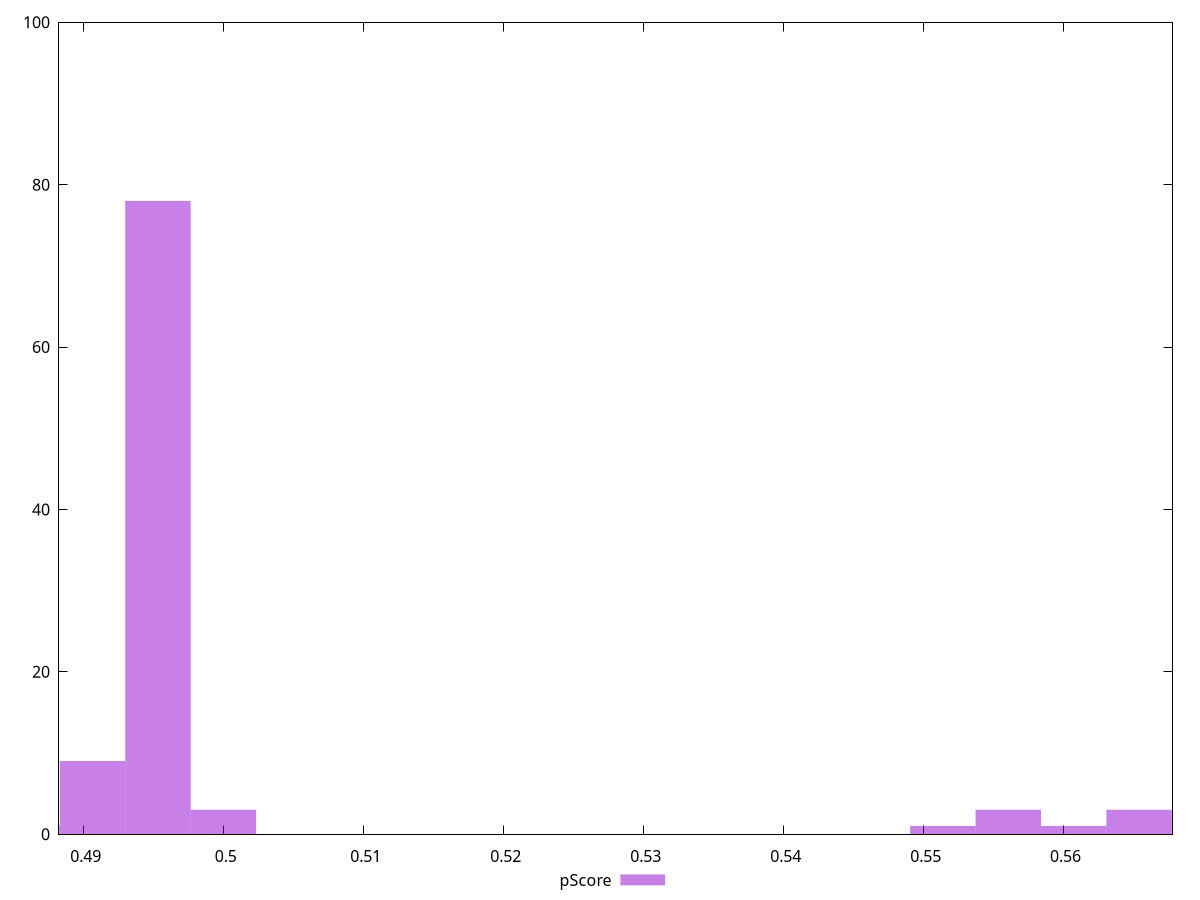 reset

$pScore <<EOF
0.49530313116906355 78
0.4906304601202988 9
0.5607205258517701 1
0.5700658679492996 1
0.5653931969005348 3
0.49997580221782834 3
0.5560478548030053 3
0.5513751837542405 1
0.4859577890715341 1
EOF

set key outside below
set boxwidth 0.004672671048764751
set xrange [0.48823529411764705:0.5677777777777777]
set yrange [0:100]
set trange [0:100]
set style fill transparent solid 0.5 noborder
set terminal svg size 640, 490 enhanced background rgb 'white'
set output "report_00009_2021-02-08T22-37-41.559Z/render-blocking-resources/samples/pages+cached+noadtech+nomedia/pScore/histogram.svg"

plot $pScore title "pScore" with boxes

reset
